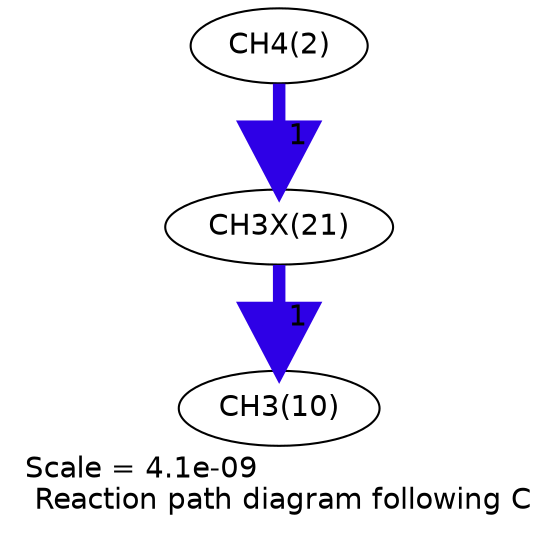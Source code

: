 digraph reaction_paths {
center=1;
s4 -> s92[fontname="Helvetica", penwidth=6, arrowsize=3, color="0.7, 1.5, 0.9"
, label=" 1"];
s92 -> s12[fontname="Helvetica", penwidth=6, arrowsize=3, color="0.7, 1.5, 0.9"
, label=" 1"];
s4 [ fontname="Helvetica", label="CH4(2)"];
s12 [ fontname="Helvetica", label="CH3(10)"];
s92 [ fontname="Helvetica", label="CH3X(21)"];
 label = "Scale = 4.1e-09\l Reaction path diagram following C";
 fontname = "Helvetica";
}
